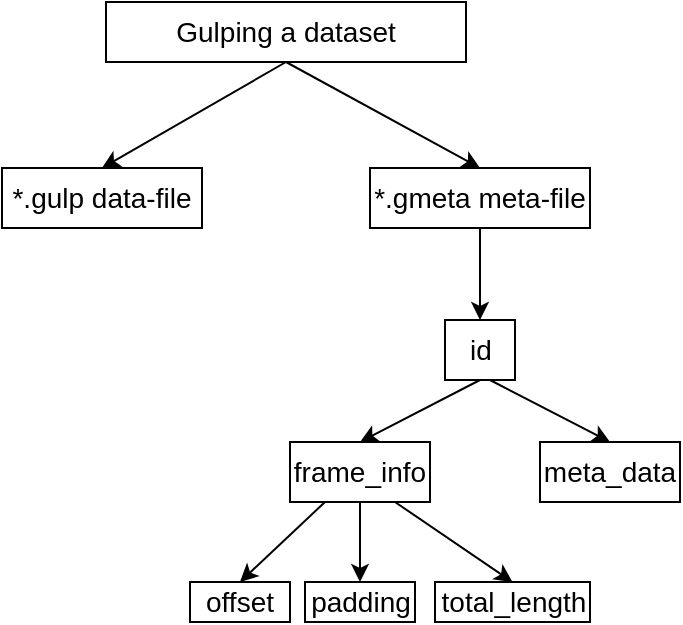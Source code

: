<mxfile version="13.8.0" type="device"><diagram id="Zjcq5dbOF7Di-oJqabUG" name="Page-1"><mxGraphModel dx="544" dy="413" grid="0" gridSize="10" guides="1" tooltips="1" connect="1" arrows="1" fold="1" page="1" pageScale="1" pageWidth="827" pageHeight="1169" math="0" shadow="0"><root><mxCell id="0"/><mxCell id="1" parent="0"/><mxCell id="rwAIL1WSgV6BIPMhVFWF-2" value="" style="endArrow=classic;html=1;entryX=0.5;entryY=0;entryDx=0;entryDy=0;" edge="1" parent="1" target="rwAIL1WSgV6BIPMhVFWF-7"><mxGeometry width="50" height="50" relative="1" as="geometry"><mxPoint x="390" y="270" as="sourcePoint"/><mxPoint x="240" y="320" as="targetPoint"/></mxGeometry></mxCell><mxCell id="rwAIL1WSgV6BIPMhVFWF-3" value="&lt;font style=&quot;font-size: 14px&quot;&gt;Gulping a dataset&lt;/font&gt;" style="rounded=0;whiteSpace=wrap;html=1;" vertex="1" parent="1"><mxGeometry x="300" y="240" width="180" height="30" as="geometry"/></mxCell><mxCell id="rwAIL1WSgV6BIPMhVFWF-5" value="" style="endArrow=classic;html=1;entryX=0.5;entryY=0;entryDx=0;entryDy=0;" edge="1" parent="1" target="rwAIL1WSgV6BIPMhVFWF-8"><mxGeometry width="50" height="50" relative="1" as="geometry"><mxPoint x="390" y="270" as="sourcePoint"/><mxPoint x="520" y="320" as="targetPoint"/></mxGeometry></mxCell><mxCell id="rwAIL1WSgV6BIPMhVFWF-7" value="&lt;font style=&quot;font-size: 14px&quot;&gt;*.gulp data-file&lt;/font&gt;" style="rounded=0;whiteSpace=wrap;html=1;" vertex="1" parent="1"><mxGeometry x="248" y="323" width="100" height="30" as="geometry"/></mxCell><mxCell id="rwAIL1WSgV6BIPMhVFWF-27" value="" style="edgeStyle=orthogonalEdgeStyle;rounded=0;orthogonalLoop=1;jettySize=auto;html=1;" edge="1" parent="1" source="rwAIL1WSgV6BIPMhVFWF-8" target="rwAIL1WSgV6BIPMhVFWF-11"><mxGeometry relative="1" as="geometry"/></mxCell><mxCell id="rwAIL1WSgV6BIPMhVFWF-8" value="&lt;font style=&quot;font-size: 14px&quot;&gt;*.gmeta meta-file&lt;/font&gt;" style="rounded=0;whiteSpace=wrap;html=1;" vertex="1" parent="1"><mxGeometry x="432" y="323" width="110" height="30" as="geometry"/></mxCell><mxCell id="rwAIL1WSgV6BIPMhVFWF-11" value="&lt;font style=&quot;font-size: 14px&quot;&gt;id&lt;/font&gt;" style="rounded=0;whiteSpace=wrap;html=1;" vertex="1" parent="1"><mxGeometry x="469.5" y="399" width="35" height="30" as="geometry"/></mxCell><mxCell id="rwAIL1WSgV6BIPMhVFWF-12" value="" style="endArrow=classic;html=1;entryX=0.5;entryY=0;entryDx=0;entryDy=0;exitX=0.5;exitY=1;exitDx=0;exitDy=0;" edge="1" parent="1" source="rwAIL1WSgV6BIPMhVFWF-11" target="rwAIL1WSgV6BIPMhVFWF-14"><mxGeometry width="50" height="50" relative="1" as="geometry"><mxPoint x="530" y="430" as="sourcePoint"/><mxPoint x="500" y="460" as="targetPoint"/></mxGeometry></mxCell><mxCell id="rwAIL1WSgV6BIPMhVFWF-13" value="" style="endArrow=classic;html=1;exitX=0.643;exitY=1;exitDx=0;exitDy=0;exitPerimeter=0;entryX=0.5;entryY=0;entryDx=0;entryDy=0;" edge="1" parent="1" source="rwAIL1WSgV6BIPMhVFWF-11" target="rwAIL1WSgV6BIPMhVFWF-15"><mxGeometry width="50" height="50" relative="1" as="geometry"><mxPoint x="530" y="430" as="sourcePoint"/><mxPoint x="560" y="460" as="targetPoint"/></mxGeometry></mxCell><mxCell id="rwAIL1WSgV6BIPMhVFWF-14" value="&lt;font style=&quot;font-size: 14px&quot;&gt;frame_info&lt;/font&gt;" style="rounded=0;whiteSpace=wrap;html=1;" vertex="1" parent="1"><mxGeometry x="392" y="460" width="70" height="30" as="geometry"/></mxCell><mxCell id="rwAIL1WSgV6BIPMhVFWF-15" value="&lt;font style=&quot;font-size: 14px&quot;&gt;meta_data&lt;/font&gt;" style="rounded=0;whiteSpace=wrap;html=1;" vertex="1" parent="1"><mxGeometry x="517" y="460" width="70" height="30" as="geometry"/></mxCell><mxCell id="rwAIL1WSgV6BIPMhVFWF-16" value="" style="endArrow=classic;html=1;exitX=0.25;exitY=1;exitDx=0;exitDy=0;entryX=0.5;entryY=0;entryDx=0;entryDy=0;" edge="1" parent="1" source="rwAIL1WSgV6BIPMhVFWF-14" target="rwAIL1WSgV6BIPMhVFWF-26"><mxGeometry width="50" height="50" relative="1" as="geometry"><mxPoint x="310" y="510" as="sourcePoint"/><mxPoint x="385" y="530" as="targetPoint"/></mxGeometry></mxCell><mxCell id="rwAIL1WSgV6BIPMhVFWF-17" value="" style="endArrow=classic;html=1;exitX=0.5;exitY=1;exitDx=0;exitDy=0;entryX=0.5;entryY=0;entryDx=0;entryDy=0;" edge="1" parent="1" source="rwAIL1WSgV6BIPMhVFWF-14" target="rwAIL1WSgV6BIPMhVFWF-20"><mxGeometry width="50" height="50" relative="1" as="geometry"><mxPoint x="310" y="510" as="sourcePoint"/><mxPoint x="460" y="520" as="targetPoint"/></mxGeometry></mxCell><mxCell id="rwAIL1WSgV6BIPMhVFWF-18" value="" style="endArrow=classic;html=1;exitX=0.75;exitY=1;exitDx=0;exitDy=0;entryX=0.5;entryY=0;entryDx=0;entryDy=0;" edge="1" parent="1" source="rwAIL1WSgV6BIPMhVFWF-14" target="rwAIL1WSgV6BIPMhVFWF-25"><mxGeometry width="50" height="50" relative="1" as="geometry"><mxPoint x="310" y="510" as="sourcePoint"/><mxPoint x="520" y="530" as="targetPoint"/></mxGeometry></mxCell><mxCell id="rwAIL1WSgV6BIPMhVFWF-20" value="&lt;font style=&quot;font-size: 14px&quot;&gt;padding&lt;/font&gt;" style="rounded=0;whiteSpace=wrap;html=1;" vertex="1" parent="1"><mxGeometry x="399.5" y="530" width="55" height="20" as="geometry"/></mxCell><mxCell id="rwAIL1WSgV6BIPMhVFWF-25" value="&lt;font style=&quot;font-size: 14px&quot;&gt;total_length&lt;/font&gt;" style="rounded=0;whiteSpace=wrap;html=1;" vertex="1" parent="1"><mxGeometry x="464.5" y="530" width="77.5" height="20" as="geometry"/></mxCell><mxCell id="rwAIL1WSgV6BIPMhVFWF-26" value="&lt;font style=&quot;font-size: 14px&quot;&gt;offset&lt;/font&gt;" style="rounded=0;whiteSpace=wrap;html=1;" vertex="1" parent="1"><mxGeometry x="342" y="530" width="50" height="20" as="geometry"/></mxCell></root></mxGraphModel></diagram></mxfile>